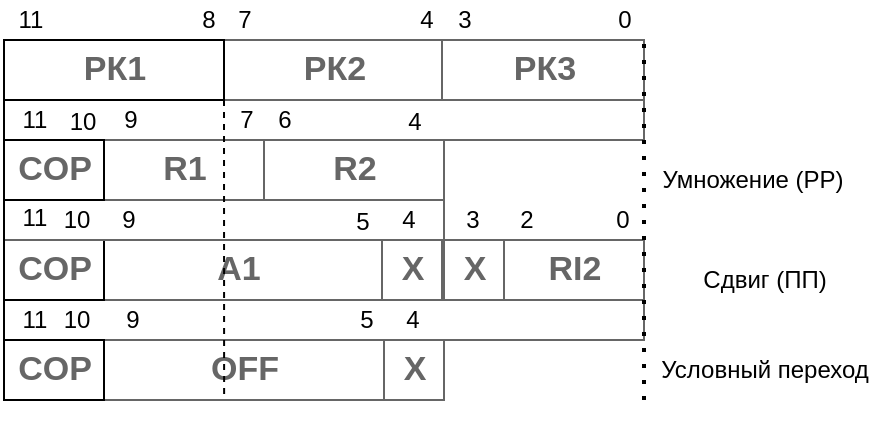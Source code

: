 <mxfile version="17.2.1" type="github">
  <diagram id="07oj85oEupha0zNlyG6E" name="Page-1">
    <mxGraphModel dx="1022" dy="468" grid="0" gridSize="10" guides="1" tooltips="1" connect="1" arrows="1" fold="1" page="1" pageScale="1" pageWidth="827" pageHeight="1169" math="0" shadow="0">
      <root>
        <mxCell id="0" />
        <mxCell id="1" parent="0" />
        <mxCell id="HP5KUwMSMAzCpo2UYucH-1" value="A" style="strokeWidth=1;shadow=0;dashed=0;align=center;html=1;rSize=10;fillColor=#ffffff;strokeColor=#666666;" parent="1" vertex="1">
          <mxGeometry x="40" y="150" width="320" height="50" as="geometry" />
        </mxCell>
        <mxCell id="HP5KUwMSMAzCpo2UYucH-2" value="X" style="strokeColor=inherit;fillColor=inherit;gradientColor=inherit;strokeWidth=1;shadow=0;dashed=0;align=center;html=1;shape=mxgraph.mockup.rrect;rSize=0;fontSize=17;fontColor=#666666;fontStyle=1;resizeHeight=1;" parent="HP5KUwMSMAzCpo2UYucH-1" vertex="1">
          <mxGeometry width="30" height="30" relative="1" as="geometry">
            <mxPoint x="189" as="offset" />
          </mxGeometry>
        </mxCell>
        <mxCell id="HP5KUwMSMAzCpo2UYucH-3" value="A1" style="strokeColor=inherit;fillColor=inherit;gradientColor=inherit;strokeWidth=1;shadow=0;dashed=0;align=center;html=1;shape=mxgraph.mockup.rrect;rSize=0;fontSize=17;fontColor=#666666;fontStyle=1;resizeHeight=1;" parent="HP5KUwMSMAzCpo2UYucH-1" vertex="1">
          <mxGeometry width="145" height="30" relative="1" as="geometry">
            <mxPoint x="44" as="offset" />
          </mxGeometry>
        </mxCell>
        <mxCell id="HP5KUwMSMAzCpo2UYucH-4" value="RI2" style="strokeColor=inherit;fillColor=inherit;gradientColor=inherit;strokeWidth=1;shadow=0;dashed=0;align=center;html=1;rSize=10;fontSize=17;fontColor=#666666;fontStyle=1;resizeHeight=1;" parent="HP5KUwMSMAzCpo2UYucH-1" vertex="1">
          <mxGeometry x="1" width="70" height="30" relative="1" as="geometry">
            <mxPoint x="-70" as="offset" />
          </mxGeometry>
        </mxCell>
        <mxCell id="HP5KUwMSMAzCpo2UYucH-5" value="&lt;p&gt;COP&lt;/p&gt;" style="strokeWidth=1;shadow=0;dashed=0;align=center;html=1;rSize=10;fontSize=17;fontColor=#666666;fontStyle=1;resizeHeight=1;" parent="HP5KUwMSMAzCpo2UYucH-1" vertex="1">
          <mxGeometry width="50" height="30" relative="1" as="geometry" />
        </mxCell>
        <mxCell id="HP5KUwMSMAzCpo2UYucH-6" value="X" style="strokeColor=inherit;fillColor=inherit;gradientColor=inherit;strokeWidth=1;shadow=0;dashed=0;align=center;html=1;shape=mxgraph.mockup.rrect;rSize=0;fontSize=17;fontColor=#666666;fontStyle=1;resizeHeight=1;" parent="HP5KUwMSMAzCpo2UYucH-1" vertex="1">
          <mxGeometry width="30" height="30" relative="1" as="geometry">
            <mxPoint x="220" as="offset" />
          </mxGeometry>
        </mxCell>
        <mxCell id="HP5KUwMSMAzCpo2UYucH-40" value="9" style="text;html=1;align=center;verticalAlign=middle;resizable=0;points=[];autosize=1;strokeColor=none;fillColor=none;" parent="HP5KUwMSMAzCpo2UYucH-1" vertex="1">
          <mxGeometry x="54" y="30" width="20" height="20" as="geometry" />
        </mxCell>
        <mxCell id="HP5KUwMSMAzCpo2UYucH-52" value="11" style="text;html=1;align=center;verticalAlign=middle;resizable=0;points=[];autosize=1;strokeColor=none;fillColor=none;" parent="HP5KUwMSMAzCpo2UYucH-1" vertex="1">
          <mxGeometry y="30" width="30" height="20" as="geometry" />
        </mxCell>
        <mxCell id="HP5KUwMSMAzCpo2UYucH-53" value="10" style="text;html=1;align=center;verticalAlign=middle;resizable=0;points=[];autosize=1;strokeColor=none;fillColor=none;" parent="HP5KUwMSMAzCpo2UYucH-1" vertex="1">
          <mxGeometry x="24" y="31" width="23" height="18" as="geometry" />
        </mxCell>
        <mxCell id="HP5KUwMSMAzCpo2UYucH-33" value="4" style="text;html=1;align=center;verticalAlign=middle;resizable=0;points=[];autosize=1;strokeColor=none;fillColor=none;" parent="HP5KUwMSMAzCpo2UYucH-1" vertex="1">
          <mxGeometry x="194" y="30" width="20" height="20" as="geometry" />
        </mxCell>
        <mxCell id="HP5KUwMSMAzCpo2UYucH-58" value="5" style="text;html=1;align=center;verticalAlign=middle;resizable=0;points=[];autosize=1;strokeColor=none;fillColor=none;" parent="HP5KUwMSMAzCpo2UYucH-1" vertex="1">
          <mxGeometry x="172" y="31" width="17" height="18" as="geometry" />
        </mxCell>
        <mxCell id="HP5KUwMSMAzCpo2UYucH-7" value="" style="strokeWidth=1;shadow=0;dashed=0;align=center;html=1;rSize=10;fillColor=#ffffff;strokeColor=#666666;" parent="1" vertex="1">
          <mxGeometry x="40" y="200" width="220" height="30" as="geometry" />
        </mxCell>
        <mxCell id="HP5KUwMSMAzCpo2UYucH-8" value="OFF" style="strokeColor=inherit;fillColor=inherit;gradientColor=inherit;strokeWidth=1;shadow=0;dashed=0;align=center;html=1;shape=mxgraph.mockup.rrect;rSize=0;fontSize=17;fontColor=#666666;fontStyle=1;resizeHeight=1;" parent="HP5KUwMSMAzCpo2UYucH-7" vertex="1">
          <mxGeometry width="140" height="30" relative="1" as="geometry">
            <mxPoint x="50" as="offset" />
          </mxGeometry>
        </mxCell>
        <mxCell id="HP5KUwMSMAzCpo2UYucH-9" value="&lt;p&gt;COP&lt;/p&gt;" style="strokeWidth=1;shadow=0;dashed=0;align=center;html=1;rSize=10;fontSize=17;fontColor=#666666;fontStyle=1;resizeHeight=1;" parent="HP5KUwMSMAzCpo2UYucH-7" vertex="1">
          <mxGeometry width="50" height="30" relative="1" as="geometry" />
        </mxCell>
        <mxCell id="HP5KUwMSMAzCpo2UYucH-10" value="X" style="strokeColor=inherit;fillColor=inherit;gradientColor=inherit;strokeWidth=1;shadow=0;dashed=0;align=center;html=1;shape=mxgraph.mockup.rrect;rSize=0;fontSize=17;fontColor=#666666;fontStyle=1;resizeHeight=1;" parent="HP5KUwMSMAzCpo2UYucH-7" vertex="1">
          <mxGeometry width="30" height="30" relative="1" as="geometry">
            <mxPoint x="190" as="offset" />
          </mxGeometry>
        </mxCell>
        <mxCell id="HP5KUwMSMAzCpo2UYucH-11" value="A" style="strokeWidth=1;shadow=0;dashed=0;align=center;html=1;rSize=10;fillColor=#ffffff;strokeColor=#666666;" parent="1" vertex="1">
          <mxGeometry x="40" y="50" width="320" height="50" as="geometry" />
        </mxCell>
        <mxCell id="HP5KUwMSMAzCpo2UYucH-13" value="РК2" style="strokeColor=inherit;fillColor=inherit;gradientColor=inherit;strokeWidth=1;shadow=0;dashed=0;align=center;html=1;shape=mxgraph.mockup.rrect;rSize=0;fontSize=17;fontColor=#666666;fontStyle=1;resizeHeight=1;" parent="HP5KUwMSMAzCpo2UYucH-11" vertex="1">
          <mxGeometry width="110" height="30" relative="1" as="geometry">
            <mxPoint x="110" as="offset" />
          </mxGeometry>
        </mxCell>
        <mxCell id="HP5KUwMSMAzCpo2UYucH-14" value="РК3" style="strokeColor=inherit;fillColor=inherit;gradientColor=inherit;strokeWidth=1;shadow=0;dashed=0;align=center;html=1;rSize=10;fontSize=17;fontColor=#666666;fontStyle=1;resizeHeight=1;" parent="HP5KUwMSMAzCpo2UYucH-11" vertex="1">
          <mxGeometry x="1" width="101" height="30" relative="1" as="geometry">
            <mxPoint x="-101" as="offset" />
          </mxGeometry>
        </mxCell>
        <mxCell id="HP5KUwMSMAzCpo2UYucH-15" value="&lt;p&gt;РК1&lt;/p&gt;" style="strokeWidth=1;shadow=0;dashed=0;align=center;html=1;rSize=10;fontSize=17;fontColor=#666666;fontStyle=1;resizeHeight=1;" parent="HP5KUwMSMAzCpo2UYucH-11" vertex="1">
          <mxGeometry width="110" height="30" relative="1" as="geometry" />
        </mxCell>
        <mxCell id="HP5KUwMSMAzCpo2UYucH-35" value="9" style="text;html=1;align=center;verticalAlign=middle;resizable=0;points=[];autosize=1;strokeColor=none;fillColor=none;" parent="HP5KUwMSMAzCpo2UYucH-11" vertex="1">
          <mxGeometry x="53" y="30" width="20" height="20" as="geometry" />
        </mxCell>
        <mxCell id="HP5KUwMSMAzCpo2UYucH-50" value="11" style="text;html=1;align=center;verticalAlign=middle;resizable=0;points=[];autosize=1;strokeColor=none;fillColor=none;" parent="HP5KUwMSMAzCpo2UYucH-11" vertex="1">
          <mxGeometry y="30" width="30" height="20" as="geometry" />
        </mxCell>
        <mxCell id="HP5KUwMSMAzCpo2UYucH-55" value="10" style="text;html=1;align=center;verticalAlign=middle;resizable=0;points=[];autosize=1;strokeColor=none;fillColor=none;" parent="HP5KUwMSMAzCpo2UYucH-11" vertex="1">
          <mxGeometry x="27" y="32" width="23" height="18" as="geometry" />
        </mxCell>
        <mxCell id="HP5KUwMSMAzCpo2UYucH-56" value="4" style="text;html=1;align=center;verticalAlign=middle;resizable=0;points=[];autosize=1;strokeColor=none;fillColor=none;" parent="HP5KUwMSMAzCpo2UYucH-11" vertex="1">
          <mxGeometry x="196" y="32" width="17" height="18" as="geometry" />
        </mxCell>
        <mxCell id="HP5KUwMSMAzCpo2UYucH-34" value="6" style="text;html=1;align=center;verticalAlign=middle;resizable=0;points=[];autosize=1;strokeColor=none;fillColor=none;" parent="HP5KUwMSMAzCpo2UYucH-11" vertex="1">
          <mxGeometry x="130" y="30" width="20" height="20" as="geometry" />
        </mxCell>
        <mxCell id="HP5KUwMSMAzCpo2UYucH-57" value="7" style="text;html=1;align=center;verticalAlign=middle;resizable=0;points=[];autosize=1;strokeColor=none;fillColor=none;" parent="HP5KUwMSMAzCpo2UYucH-11" vertex="1">
          <mxGeometry x="112" y="31" width="17" height="18" as="geometry" />
        </mxCell>
        <mxCell id="HP5KUwMSMAzCpo2UYucH-20" value="" style="strokeWidth=1;shadow=0;dashed=0;align=center;html=1;rSize=10;fillColor=#ffffff;strokeColor=#666666;" parent="1" vertex="1">
          <mxGeometry x="40" y="100" width="220" height="50" as="geometry" />
        </mxCell>
        <mxCell id="HP5KUwMSMAzCpo2UYucH-21" value="R1" style="strokeColor=inherit;fillColor=inherit;gradientColor=inherit;strokeWidth=1;shadow=0;dashed=0;align=center;html=1;shape=mxgraph.mockup.rrect;rSize=0;fontSize=17;fontColor=#666666;fontStyle=1;resizeHeight=1;" parent="HP5KUwMSMAzCpo2UYucH-20" vertex="1">
          <mxGeometry width="80" height="30" relative="1" as="geometry">
            <mxPoint x="50" as="offset" />
          </mxGeometry>
        </mxCell>
        <mxCell id="HP5KUwMSMAzCpo2UYucH-22" value="&lt;p&gt;COP&lt;/p&gt;" style="strokeWidth=1;shadow=0;dashed=0;align=center;html=1;rSize=10;fontSize=17;fontColor=#666666;fontStyle=1;resizeHeight=1;" parent="HP5KUwMSMAzCpo2UYucH-20" vertex="1">
          <mxGeometry width="50" height="30" relative="1" as="geometry" />
        </mxCell>
        <mxCell id="HP5KUwMSMAzCpo2UYucH-23" value="R2" style="strokeColor=inherit;fillColor=inherit;gradientColor=inherit;strokeWidth=1;shadow=0;dashed=0;align=center;html=1;shape=mxgraph.mockup.rrect;rSize=0;fontSize=17;fontColor=#666666;fontStyle=1;resizeHeight=1;" parent="HP5KUwMSMAzCpo2UYucH-20" vertex="1">
          <mxGeometry width="90" height="30" relative="1" as="geometry">
            <mxPoint x="130" as="offset" />
          </mxGeometry>
        </mxCell>
        <mxCell id="HP5KUwMSMAzCpo2UYucH-39" value="9" style="text;html=1;align=center;verticalAlign=middle;resizable=0;points=[];autosize=1;strokeColor=none;fillColor=none;" parent="HP5KUwMSMAzCpo2UYucH-20" vertex="1">
          <mxGeometry x="52.287" y="30" width="20" height="20" as="geometry" />
        </mxCell>
        <mxCell id="HP5KUwMSMAzCpo2UYucH-42" value="5" style="text;html=1;align=center;verticalAlign=middle;resizable=0;points=[];autosize=1;strokeColor=none;fillColor=none;" parent="HP5KUwMSMAzCpo2UYucH-20" vertex="1">
          <mxGeometry x="170.004" y="32" width="17" height="18" as="geometry" />
        </mxCell>
        <mxCell id="HP5KUwMSMAzCpo2UYucH-49" value="4" style="text;html=1;align=center;verticalAlign=middle;resizable=0;points=[];autosize=1;strokeColor=none;fillColor=none;" parent="HP5KUwMSMAzCpo2UYucH-20" vertex="1">
          <mxGeometry x="193.363" y="31" width="17" height="18" as="geometry" />
        </mxCell>
        <mxCell id="HP5KUwMSMAzCpo2UYucH-51" value="11" style="text;html=1;align=center;verticalAlign=middle;resizable=0;points=[];autosize=1;strokeColor=none;fillColor=none;" parent="HP5KUwMSMAzCpo2UYucH-20" vertex="1">
          <mxGeometry y="29" width="30" height="20" as="geometry" />
        </mxCell>
        <mxCell id="HP5KUwMSMAzCpo2UYucH-54" value="10" style="text;html=1;align=center;verticalAlign=middle;resizable=0;points=[];autosize=1;strokeColor=none;fillColor=none;" parent="HP5KUwMSMAzCpo2UYucH-20" vertex="1">
          <mxGeometry x="24.664" y="31" width="23" height="18" as="geometry" />
        </mxCell>
        <mxCell id="HP5KUwMSMAzCpo2UYucH-24" value="0" style="text;html=1;align=center;verticalAlign=middle;resizable=0;points=[];autosize=1;strokeColor=none;fillColor=none;" parent="1" vertex="1">
          <mxGeometry x="340" y="30" width="20" height="20" as="geometry" />
        </mxCell>
        <mxCell id="HP5KUwMSMAzCpo2UYucH-25" value="3" style="text;html=1;align=center;verticalAlign=middle;resizable=0;points=[];autosize=1;strokeColor=none;fillColor=none;" parent="1" vertex="1">
          <mxGeometry x="260" y="30" width="20" height="20" as="geometry" />
        </mxCell>
        <mxCell id="HP5KUwMSMAzCpo2UYucH-26" value="7" style="text;html=1;align=center;verticalAlign=middle;resizable=0;points=[];autosize=1;strokeColor=none;fillColor=none;" parent="1" vertex="1">
          <mxGeometry x="150" y="30" width="20" height="20" as="geometry" />
        </mxCell>
        <mxCell id="HP5KUwMSMAzCpo2UYucH-27" value="11" style="text;html=1;align=center;verticalAlign=middle;resizable=0;points=[];autosize=1;strokeColor=none;fillColor=none;" parent="1" vertex="1">
          <mxGeometry x="38" y="30" width="30" height="20" as="geometry" />
        </mxCell>
        <mxCell id="HP5KUwMSMAzCpo2UYucH-29" value="3" style="text;html=1;align=center;verticalAlign=middle;resizable=0;points=[];autosize=1;strokeColor=none;fillColor=none;" parent="1" vertex="1">
          <mxGeometry x="264" y="130" width="20" height="20" as="geometry" />
        </mxCell>
        <mxCell id="HP5KUwMSMAzCpo2UYucH-30" value="2" style="text;html=1;align=center;verticalAlign=middle;resizable=0;points=[];autosize=1;strokeColor=none;fillColor=none;" parent="1" vertex="1">
          <mxGeometry x="291" y="130" width="20" height="20" as="geometry" />
        </mxCell>
        <mxCell id="HP5KUwMSMAzCpo2UYucH-36" value="" style="endArrow=none;html=1;rounded=0;entryX=0;entryY=0.5;entryDx=0;entryDy=0;exitX=0;exitY=0;exitDx=0;exitDy=0;" parent="1" source="HP5KUwMSMAzCpo2UYucH-9" target="HP5KUwMSMAzCpo2UYucH-11" edge="1">
          <mxGeometry width="50" height="50" relative="1" as="geometry">
            <mxPoint x="250" y="180" as="sourcePoint" />
            <mxPoint x="300" y="130" as="targetPoint" />
          </mxGeometry>
        </mxCell>
        <mxCell id="HP5KUwMSMAzCpo2UYucH-37" value="" style="endArrow=none;dashed=1;html=1;rounded=0;exitX=1;exitY=1;exitDx=0;exitDy=0;entryX=0.429;entryY=1;entryDx=0;entryDy=0;entryPerimeter=0;" parent="1" source="HP5KUwMSMAzCpo2UYucH-15" target="HP5KUwMSMAzCpo2UYucH-8" edge="1">
          <mxGeometry width="50" height="50" relative="1" as="geometry">
            <mxPoint x="250" y="180" as="sourcePoint" />
            <mxPoint x="300" y="130" as="targetPoint" />
          </mxGeometry>
        </mxCell>
        <mxCell id="HP5KUwMSMAzCpo2UYucH-43" value="Условный переход" style="text;html=1;align=center;verticalAlign=middle;resizable=0;points=[];autosize=1;strokeColor=none;fillColor=none;" parent="1" vertex="1">
          <mxGeometry x="360" y="205" width="120" height="20" as="geometry" />
        </mxCell>
        <mxCell id="HP5KUwMSMAzCpo2UYucH-44" value="" style="endArrow=none;dashed=1;html=1;dashPattern=1 3;strokeWidth=2;rounded=0;entryX=1;entryY=0;entryDx=0;entryDy=0;" parent="1" target="HP5KUwMSMAzCpo2UYucH-14" edge="1">
          <mxGeometry width="50" height="50" relative="1" as="geometry">
            <mxPoint x="360" y="230" as="sourcePoint" />
            <mxPoint x="300" y="130" as="targetPoint" />
          </mxGeometry>
        </mxCell>
        <mxCell id="HP5KUwMSMAzCpo2UYucH-28" value="0" style="text;html=1;align=center;verticalAlign=middle;resizable=0;points=[];autosize=1;strokeColor=none;fillColor=none;" parent="1" vertex="1">
          <mxGeometry x="339" y="130" width="20" height="20" as="geometry" />
        </mxCell>
        <mxCell id="HP5KUwMSMAzCpo2UYucH-45" value="Сдвиг (ПП)" style="text;html=1;align=center;verticalAlign=middle;resizable=0;points=[];autosize=1;strokeColor=none;fillColor=none;" parent="1" vertex="1">
          <mxGeometry x="380" y="160" width="80" height="20" as="geometry" />
        </mxCell>
        <mxCell id="HP5KUwMSMAzCpo2UYucH-46" value="Умножение (РР)" style="text;html=1;align=center;verticalAlign=middle;resizable=0;points=[];autosize=1;strokeColor=none;fillColor=none;" parent="1" vertex="1">
          <mxGeometry x="359" y="110" width="110" height="20" as="geometry" />
        </mxCell>
        <mxCell id="HP5KUwMSMAzCpo2UYucH-47" value="4" style="text;html=1;align=center;verticalAlign=middle;resizable=0;points=[];autosize=1;strokeColor=none;fillColor=none;" parent="1" vertex="1">
          <mxGeometry x="242" y="31" width="17" height="18" as="geometry" />
        </mxCell>
        <mxCell id="HP5KUwMSMAzCpo2UYucH-48" value="8" style="text;html=1;align=center;verticalAlign=middle;resizable=0;points=[];autosize=1;strokeColor=none;fillColor=none;" parent="1" vertex="1">
          <mxGeometry x="133" y="31" width="17" height="18" as="geometry" />
        </mxCell>
      </root>
    </mxGraphModel>
  </diagram>
</mxfile>
